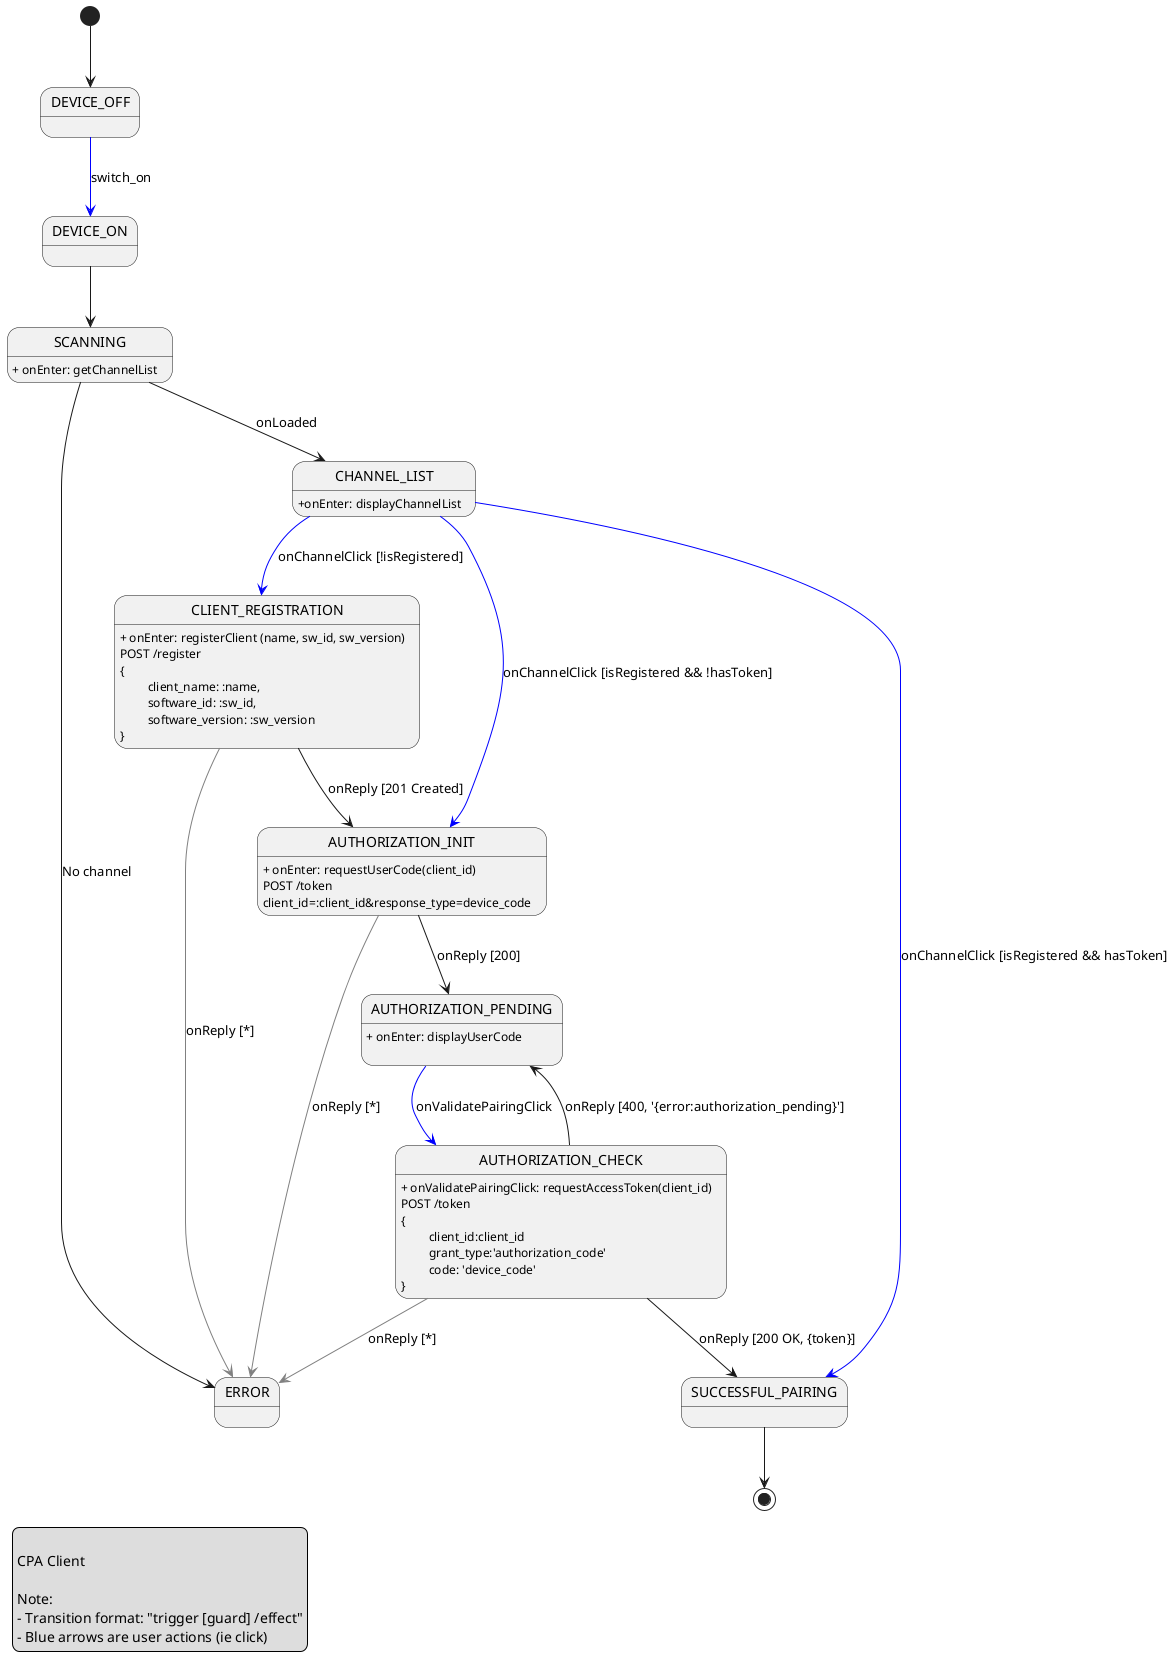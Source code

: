 @startuml


[*] --> DEVICE_OFF

'State declaration
state DEVICE_OFF
state SCANNING
state CHANNEL_LIST
state CLIENT_REGISTRATION
state AUTHORIZATION_INIT
state AUTHORIZATION_PENDING
state SUCCESSFUL_PAIRING
state ERROR


'State definition

SCANNING: + onEnter: getChannelList

CHANNEL_LIST: +onEnter: displayChannelList

CLIENT_REGISTRATION: + onEnter: registerClient (name, sw_id, sw_version)
CLIENT_REGISTRATION:  POST /register
CLIENT_REGISTRATION:  {
CLIENT_REGISTRATION:  \t client_name: :name,
CLIENT_REGISTRATION:  \t software_id: :sw_id,
CLIENT_REGISTRATION:  \t software_version: :sw_version
CLIENT_REGISTRATION:  }


AUTHORIZATION_INIT: + onEnter: requestUserCode(client_id)
AUTHORIZATION_INIT: POST /token
AUTHORIZATION_INIT: client_id=:client_id&response_type=device_code


AUTHORIZATION_PENDING: + onEnter: displayUserCode
AUTHORIZATION_PENDING:

AUTHORIZATION_CHECK: + onValidatePairingClick: requestAccessToken(client_id)
AUTHORIZATION_CHECK: POST /token
AUTHORIZATION_CHECK: {
AUTHORIZATION_CHECK: \t client_id:client_id
AUTHORIZATION_CHECK: \t grant_type:'authorization_code'
AUTHORIZATION_CHECK: \t code: 'device_code'
AUTHORIZATION_CHECK: }


'Transitions

DEVICE_OFF -[#blue]-> DEVICE_ON: switch_on
DEVICE_ON --> SCANNING

SCANNING --> CHANNEL_LIST: onLoaded
SCANNING -right-> ERROR: No channel

CHANNEL_LIST -[#blue]-> CLIENT_REGISTRATION: onChannelClick [!isRegistered]
CHANNEL_LIST -[#blue]-> AUTHORIZATION_INIT: onChannelClick [isRegistered && !hasToken]
CHANNEL_LIST -[#blue]-> SUCCESSFUL_PAIRING: onChannelClick [isRegistered && hasToken]

CLIENT_REGISTRATION --> AUTHORIZATION_INIT: onReply [201 Created]
CLIENT_REGISTRATION -[#gray]-> ERROR: onReply [*]

AUTHORIZATION_INIT --> AUTHORIZATION_PENDING: onReply [200]
AUTHORIZATION_INIT -[#gray]-> ERROR: onReply [*]


AUTHORIZATION_PENDING -[#blue]-> AUTHORIZATION_CHECK: onValidatePairingClick

AUTHORIZATION_CHECK --> SUCCESSFUL_PAIRING: onReply [200 OK, {token}]
AUTHORIZATION_CHECK --> AUTHORIZATION_PENDING: onReply [400, '{error:authorization_pending}']
AUTHORIZATION_CHECK -[#gray]-> ERROR: onReply [*]

SUCCESSFUL_PAIRING --> [*]


'Legend

legend left

CPA Client

Note:
- Transition format: "trigger [guard] /effect"
- Blue arrows are user actions (ie click)
endlegend



' note right of STATE: "transition: trigger[guard]/effect"

@enduml
